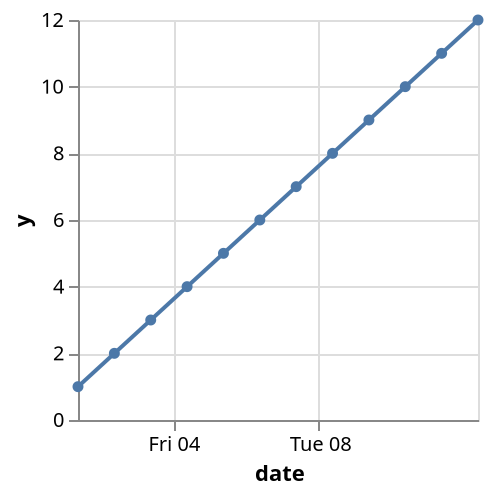 {
  "$schema": "https://vega.github.io/schema/vega-lite/v5.json",
  "data": {
    "values": [
      {
        "date": "2019-01-01 09:00:00",
        "y": 1
      },
      {
        "date": "2019-01-02 09:00:00",
        "y": 2
      },
      {
        "date": "2019-01-03 09:00:00",
        "y": 3
      },
      {
        "date": "2019-01-04 09:00:00",
        "y": 4
      },
      {
        "date": "2019-01-05 09:00:00",
        "y": 5
      },
      {
        "date": "2019-01-06 09:00:00",
        "y": 6
      },
      {
        "date": "2019-01-07 09:00:00",
        "y": 7
      },
      {
        "date": "2019-01-08 09:00:00",
        "y": 8
      },
      {
        "date": "2019-01-09 09:00:00",
        "y": 9
      },
      {
        "date": "2019-01-10 09:00:00",
        "y": 10
      },
      {
        "date": "2019-01-11 09:00:00",
        "y": 11
      },
      {
        "date": "2019-01-12 09:00:00",
        "y": 12
      }
    ]
  },
  "encoding": {
    "x": {
      "axis": {
        "values": [
          {
            "date": 4,
            "month": "Jan",
            "year": 2019
          },
          {
            "date": 8,
            "month": "Jan",
            "year": 2019
          },
          {
            "date": 20,
            "month": "Jan",
            "year": 2019
          }
        ]
      },
      "field": "date",
      "type": "temporal"
    },
    "y": {
      "field": "y",
      "type": "quantitative"
    }
  },
  "mark": {
    "point": true,
    "type": "line"
  }
}
